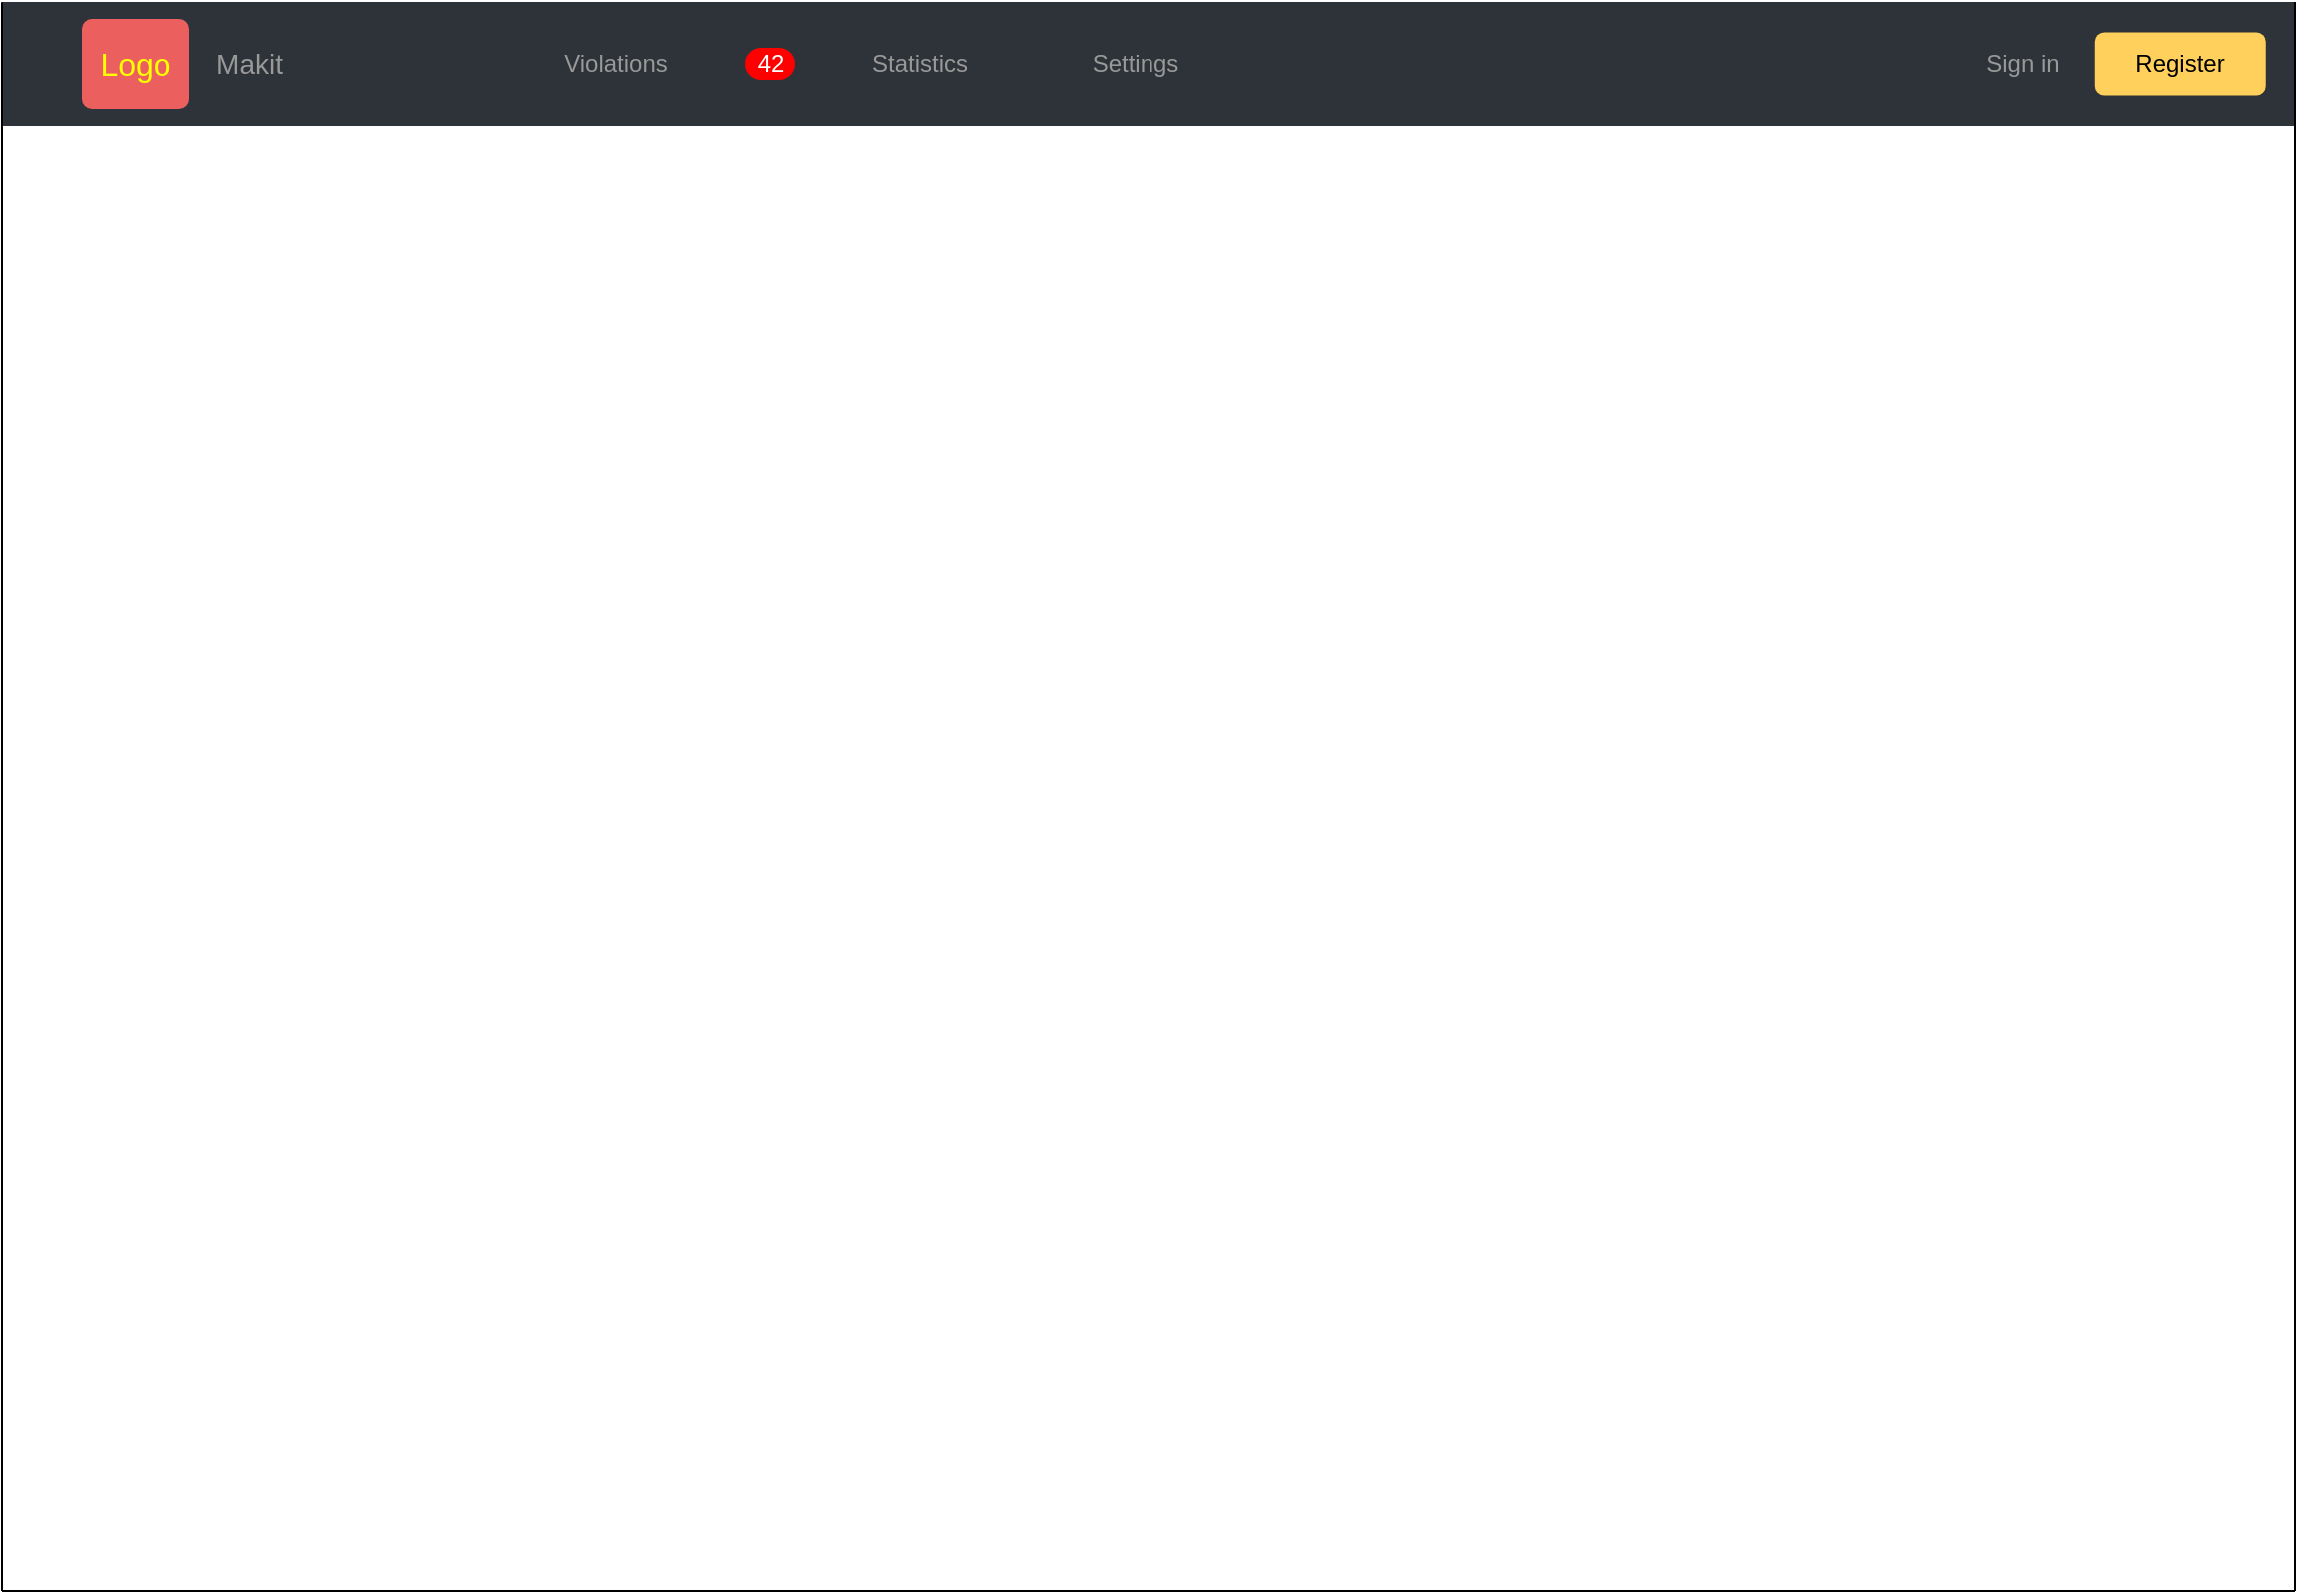<mxfile version="21.0.8" type="device"><diagram name="Page-1" id="c9db0220-8083-56f3-ca83-edcdcd058819"><mxGraphModel dx="1468" dy="958" grid="0" gridSize="10" guides="1" tooltips="1" connect="1" arrows="1" fold="1" page="1" pageScale="1.5" pageWidth="826" pageHeight="1169" background="none" math="0" shadow="0"><root><mxCell id="0" style=";html=1;"/><mxCell id="1" style=";html=1;" parent="0"/><mxCell id="3d76a8aef4d5c911-1" value="" style="html=1;shadow=0;dashed=0;shape=mxgraph.bootstrap.rect;fillColor=#2D3338;strokeColor=none;whiteSpace=wrap;rounded=0;fontSize=12;fontColor=#000000;align=center;" parent="1" vertex="1"><mxGeometry x="40" y="70" width="1150" height="62" as="geometry"/></mxCell><mxCell id="3d76a8aef4d5c911-2" value="Makit" style="html=1;shadow=0;dashed=0;fillColor=none;strokeColor=none;shape=mxgraph.bootstrap.rect;fontColor=#999999;fontSize=14;whiteSpace=wrap;align=right;" parent="3d76a8aef4d5c911-1" vertex="1"><mxGeometry width="143" height="62" as="geometry"/></mxCell><mxCell id="3d76a8aef4d5c911-5" value="Violations" style="html=1;shadow=0;dashed=0;fillColor=none;strokeColor=none;shape=mxgraph.bootstrap.rect;fontColor=#999999;spacingRight=30;whiteSpace=wrap;" parent="3d76a8aef4d5c911-1" vertex="1"><mxGeometry x="244.375" width="158.125" height="62" as="geometry"/></mxCell><mxCell id="3d76a8aef4d5c911-6" value="42" style="html=1;shadow=0;dashed=0;shape=mxgraph.bootstrap.rrect;rSize=8;fillColor=#ff0000;strokeColor=none;fontColor=#ffffff;whiteSpace=wrap;" parent="3d76a8aef4d5c911-5" vertex="1"><mxGeometry x="1" y="0.5" width="25" height="16" relative="1" as="geometry"><mxPoint x="-30" y="-8" as="offset"/></mxGeometry></mxCell><mxCell id="3d76a8aef4d5c911-7" value="Statistics" style="html=1;shadow=0;dashed=0;fillColor=none;strokeColor=none;shape=mxgraph.bootstrap.rect;fontColor=#999999;whiteSpace=wrap;" parent="3d76a8aef4d5c911-1" vertex="1"><mxGeometry x="402.5" width="115" height="62" as="geometry"/></mxCell><mxCell id="3d76a8aef4d5c911-8" value="Settings" style="html=1;shadow=0;dashed=0;fillColor=none;strokeColor=none;shape=mxgraph.bootstrap.rect;fontColor=#999999;whiteSpace=wrap;" parent="3d76a8aef4d5c911-1" vertex="1"><mxGeometry x="517.5" width="100.625" height="62" as="geometry"/></mxCell><mxCell id="3d76a8aef4d5c911-9" value="Sign in" style="html=1;shadow=0;dashed=0;fillColor=none;strokeColor=none;shape=mxgraph.bootstrap.rect;fontColor=#999999;whiteSpace=wrap;align=center;" parent="3d76a8aef4d5c911-1" vertex="1"><mxGeometry x="978" width="71.38" height="62" as="geometry"/></mxCell><mxCell id="0okDbnz6n7bzTLLjXZww-3" value="&lt;font color=&quot;#000000&quot;&gt;Register&lt;/font&gt;" style="rounded=1;fillColor=#ffd05b;strokeColor=none;html=1;fontColor=#ffffff;align=center;verticalAlign=middle;fontStyle=0;fontSize=12;sketch=0;" parent="3d76a8aef4d5c911-1" vertex="1"><mxGeometry x="1049.38" y="15.217" width="86" height="31.555" as="geometry"/></mxCell><mxCell id="0okDbnz6n7bzTLLjXZww-4" style="edgeStyle=orthogonalEdgeStyle;rounded=0;orthogonalLoop=1;jettySize=auto;html=1;exitX=0.5;exitY=1;exitDx=0;exitDy=0;" parent="3d76a8aef4d5c911-1" source="0okDbnz6n7bzTLLjXZww-3" target="0okDbnz6n7bzTLLjXZww-3" edge="1"><mxGeometry relative="1" as="geometry"/></mxCell><mxCell id="3d76a8aef4d5c911-53" value="&lt;font color=&quot;#ffff00&quot;&gt;Logo&lt;/font&gt;" style="html=1;shadow=0;dashed=0;shape=mxgraph.bootstrap.rrect;align=center;rSize=5;strokeColor=none;fillColor=#ec5f5f;fontColor=#ffffff;fontSize=16;whiteSpace=wrap;rounded=0;" parent="3d76a8aef4d5c911-1" vertex="1"><mxGeometry x="40" y="8.5" width="54" height="45" as="geometry"/></mxCell><mxCell id="rHJtWkdKOf4EkwvbTS8O-1" value="" style="endArrow=none;html=1;rounded=0;entryX=0;entryY=0.003;entryDx=0;entryDy=0;entryPerimeter=0;" edge="1" parent="1" target="3d76a8aef4d5c911-2"><mxGeometry width="50" height="50" relative="1" as="geometry"><mxPoint x="40" y="867" as="sourcePoint"/><mxPoint x="613" y="445" as="targetPoint"/></mxGeometry></mxCell><mxCell id="rHJtWkdKOf4EkwvbTS8O-2" value="" style="endArrow=none;html=1;rounded=0;entryX=0;entryY=0.003;entryDx=0;entryDy=0;entryPerimeter=0;" edge="1" parent="1"><mxGeometry width="50" height="50" relative="1" as="geometry"><mxPoint x="1190" y="867" as="sourcePoint"/><mxPoint x="1190" y="70" as="targetPoint"/></mxGeometry></mxCell><mxCell id="rHJtWkdKOf4EkwvbTS8O-3" value="" style="endArrow=none;html=1;rounded=0;" edge="1" parent="1"><mxGeometry width="50" height="50" relative="1" as="geometry"><mxPoint x="40" y="867" as="sourcePoint"/><mxPoint x="1190" y="867" as="targetPoint"/></mxGeometry></mxCell></root></mxGraphModel></diagram></mxfile>